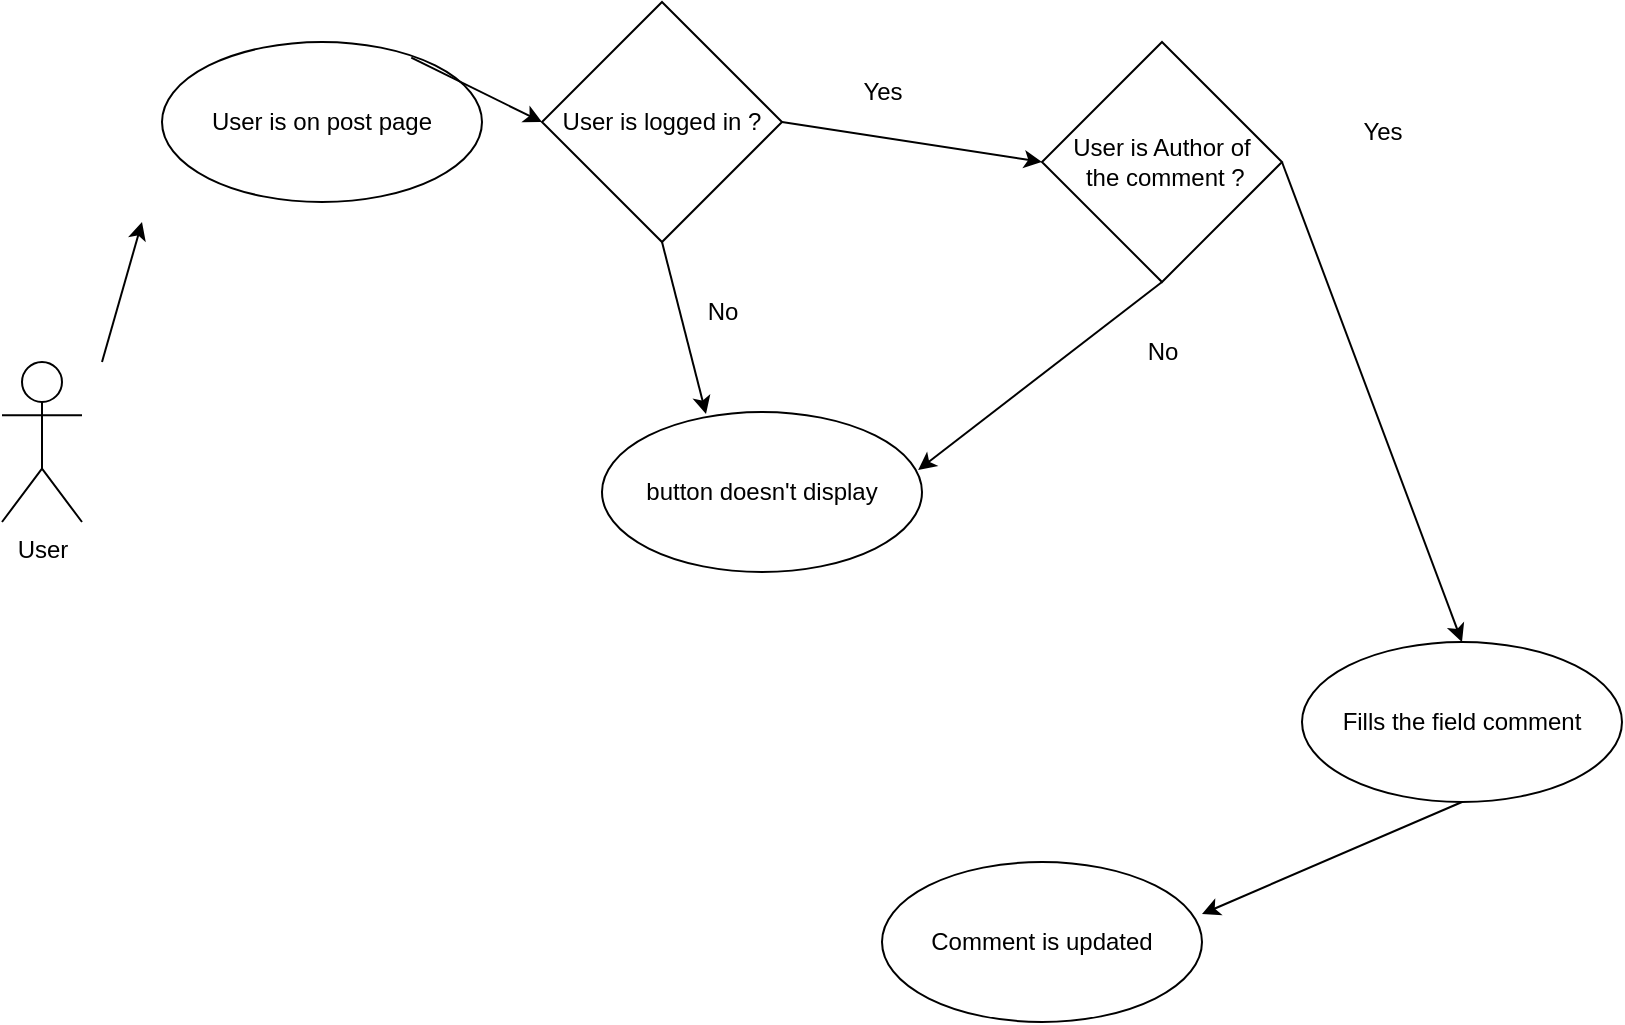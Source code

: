 <mxfile version="20.4.0" type="device"><diagram id="AhA20uXCdIqopeKHl86Q" name="Page-1"><mxGraphModel dx="1422" dy="709" grid="1" gridSize="10" guides="1" tooltips="1" connect="1" arrows="1" fold="1" page="1" pageScale="1" pageWidth="850" pageHeight="1100" math="0" shadow="0"><root><mxCell id="0"/><mxCell id="1" parent="0"/><mxCell id="5v1zRxvSDNw1_mjDPV5--2" value="&lt;div&gt;User&lt;/div&gt;" style="shape=umlActor;verticalLabelPosition=bottom;verticalAlign=top;html=1;outlineConnect=0;" parent="1" vertex="1"><mxGeometry x="40" y="200" width="40" height="80" as="geometry"/></mxCell><mxCell id="5v1zRxvSDNw1_mjDPV5--3" value="User is on post page" style="ellipse;whiteSpace=wrap;html=1;" parent="1" vertex="1"><mxGeometry x="120" y="40" width="160" height="80" as="geometry"/></mxCell><mxCell id="5v1zRxvSDNw1_mjDPV5--5" value="Fills the field comment" style="ellipse;whiteSpace=wrap;html=1;" parent="1" vertex="1"><mxGeometry x="690" y="340" width="160" height="80" as="geometry"/></mxCell><mxCell id="5v1zRxvSDNw1_mjDPV5--6" value="" style="endArrow=classic;html=1;rounded=0;entryX=0;entryY=0.5;entryDx=0;entryDy=0;exitX=0.779;exitY=0.098;exitDx=0;exitDy=0;exitPerimeter=0;" parent="1" source="5v1zRxvSDNw1_mjDPV5--3" target="5v1zRxvSDNw1_mjDPV5--29" edge="1"><mxGeometry width="50" height="50" relative="1" as="geometry"><mxPoint x="410" y="360" as="sourcePoint"/><mxPoint x="303.431" y="108.284" as="targetPoint"/></mxGeometry></mxCell><mxCell id="5v1zRxvSDNw1_mjDPV5--7" value="" style="endArrow=classic;html=1;rounded=0;exitX=1;exitY=0.5;exitDx=0;exitDy=0;entryX=0;entryY=0.5;entryDx=0;entryDy=0;" parent="1" source="5v1zRxvSDNw1_mjDPV5--29" target="rtTVPSc2c0AjUPFmb5-v-2" edge="1"><mxGeometry width="50" height="50" relative="1" as="geometry"><mxPoint x="440.0" y="90" as="sourcePoint"/><mxPoint x="560" y="120" as="targetPoint"/></mxGeometry></mxCell><mxCell id="5v1zRxvSDNw1_mjDPV5--11" value="" style="endArrow=classic;html=1;rounded=0;entryX=1;entryY=0.325;entryDx=0;entryDy=0;exitX=0.5;exitY=1;exitDx=0;exitDy=0;entryPerimeter=0;" parent="1" source="5v1zRxvSDNw1_mjDPV5--5" target="5v1zRxvSDNw1_mjDPV5--18" edge="1"><mxGeometry width="50" height="50" relative="1" as="geometry"><mxPoint x="610" y="420" as="sourcePoint"/><mxPoint x="610" y="585" as="targetPoint"/></mxGeometry></mxCell><mxCell id="5v1zRxvSDNw1_mjDPV5--18" value="Comment is updated" style="ellipse;whiteSpace=wrap;html=1;" parent="1" vertex="1"><mxGeometry x="480" y="450" width="160" height="80" as="geometry"/></mxCell><mxCell id="5v1zRxvSDNw1_mjDPV5--29" value="User is logged in ?" style="rhombus;whiteSpace=wrap;html=1;" parent="1" vertex="1"><mxGeometry x="310" y="20" width="120" height="120" as="geometry"/></mxCell><mxCell id="5v1zRxvSDNw1_mjDPV5--30" value="Yes" style="text;html=1;align=center;verticalAlign=middle;resizable=0;points=[];autosize=1;strokeColor=none;fillColor=none;" parent="1" vertex="1"><mxGeometry x="460" y="50" width="40" height="30" as="geometry"/></mxCell><mxCell id="5v1zRxvSDNw1_mjDPV5--31" value="button doesn't display" style="ellipse;whiteSpace=wrap;html=1;" parent="1" vertex="1"><mxGeometry x="340" y="225" width="160" height="80" as="geometry"/></mxCell><mxCell id="5v1zRxvSDNw1_mjDPV5--32" value="" style="endArrow=classic;html=1;rounded=0;exitX=0.5;exitY=1;exitDx=0;exitDy=0;entryX=0.325;entryY=0.013;entryDx=0;entryDy=0;entryPerimeter=0;" parent="1" source="5v1zRxvSDNw1_mjDPV5--29" target="5v1zRxvSDNw1_mjDPV5--31" edge="1"><mxGeometry width="50" height="50" relative="1" as="geometry"><mxPoint x="370.0" y="160" as="sourcePoint"/><mxPoint x="210" y="55" as="targetPoint"/></mxGeometry></mxCell><mxCell id="5v1zRxvSDNw1_mjDPV5--33" value="No" style="text;html=1;align=center;verticalAlign=middle;resizable=0;points=[];autosize=1;strokeColor=none;fillColor=none;" parent="1" vertex="1"><mxGeometry x="380" y="160" width="40" height="30" as="geometry"/></mxCell><mxCell id="5v1zRxvSDNw1_mjDPV5--34" value="" style="endArrow=classic;html=1;rounded=0;" parent="1" edge="1"><mxGeometry width="50" height="50" relative="1" as="geometry"><mxPoint x="90" y="200" as="sourcePoint"/><mxPoint x="110" y="130" as="targetPoint"/></mxGeometry></mxCell><mxCell id="rtTVPSc2c0AjUPFmb5-v-1" value="" style="endArrow=classic;html=1;rounded=0;exitX=1;exitY=0.5;exitDx=0;exitDy=0;" parent="1" source="rtTVPSc2c0AjUPFmb5-v-2" edge="1"><mxGeometry width="50" height="50" relative="1" as="geometry"><mxPoint x="690.0" y="110" as="sourcePoint"/><mxPoint x="770" y="340" as="targetPoint"/></mxGeometry></mxCell><mxCell id="rtTVPSc2c0AjUPFmb5-v-2" value="&lt;div&gt;User is Author of&lt;/div&gt;&lt;div&gt;&amp;nbsp;the comment ?&lt;/div&gt;" style="rhombus;whiteSpace=wrap;html=1;" parent="1" vertex="1"><mxGeometry x="560" y="40" width="120" height="120" as="geometry"/></mxCell><mxCell id="rtTVPSc2c0AjUPFmb5-v-3" value="Yes" style="text;html=1;align=center;verticalAlign=middle;resizable=0;points=[];autosize=1;strokeColor=none;fillColor=none;" parent="1" vertex="1"><mxGeometry x="710" y="70" width="40" height="30" as="geometry"/></mxCell><mxCell id="rtTVPSc2c0AjUPFmb5-v-4" value="" style="endArrow=classic;html=1;rounded=0;exitX=0.5;exitY=1;exitDx=0;exitDy=0;entryX=0.988;entryY=0.363;entryDx=0;entryDy=0;entryPerimeter=0;" parent="1" source="rtTVPSc2c0AjUPFmb5-v-2" target="5v1zRxvSDNw1_mjDPV5--31" edge="1"><mxGeometry width="50" height="50" relative="1" as="geometry"><mxPoint x="620.0" y="180" as="sourcePoint"/><mxPoint x="522.96" y="301" as="targetPoint"/></mxGeometry></mxCell><mxCell id="rtTVPSc2c0AjUPFmb5-v-5" value="No" style="text;html=1;align=center;verticalAlign=middle;resizable=0;points=[];autosize=1;strokeColor=none;fillColor=none;" parent="1" vertex="1"><mxGeometry x="600" y="180" width="40" height="30" as="geometry"/></mxCell></root></mxGraphModel></diagram></mxfile>